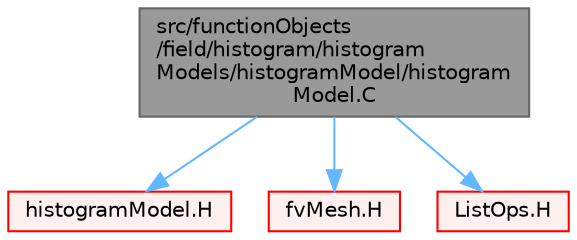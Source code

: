 digraph "src/functionObjects/field/histogram/histogramModels/histogramModel/histogramModel.C"
{
 // LATEX_PDF_SIZE
  bgcolor="transparent";
  edge [fontname=Helvetica,fontsize=10,labelfontname=Helvetica,labelfontsize=10];
  node [fontname=Helvetica,fontsize=10,shape=box,height=0.2,width=0.4];
  Node1 [id="Node000001",label="src/functionObjects\l/field/histogram/histogram\lModels/histogramModel/histogram\lModel.C",height=0.2,width=0.4,color="gray40", fillcolor="grey60", style="filled", fontcolor="black",tooltip=" "];
  Node1 -> Node2 [id="edge1_Node000001_Node000002",color="steelblue1",style="solid",tooltip=" "];
  Node2 [id="Node000002",label="histogramModel.H",height=0.2,width=0.4,color="red", fillcolor="#FFF0F0", style="filled",URL="$histogramModel_8H.html",tooltip=" "];
  Node1 -> Node271 [id="edge2_Node000001_Node000271",color="steelblue1",style="solid",tooltip=" "];
  Node271 [id="Node000271",label="fvMesh.H",height=0.2,width=0.4,color="red", fillcolor="#FFF0F0", style="filled",URL="$fvMesh_8H.html",tooltip=" "];
  Node1 -> Node179 [id="edge3_Node000001_Node000179",color="steelblue1",style="solid",tooltip=" "];
  Node179 [id="Node000179",label="ListOps.H",height=0.2,width=0.4,color="red", fillcolor="#FFF0F0", style="filled",URL="$ListOps_8H.html",tooltip="Various functions to operate on Lists."];
}
